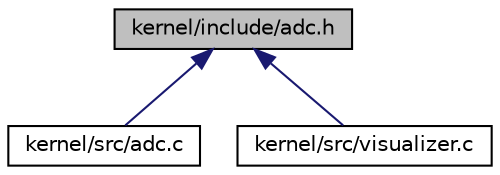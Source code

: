 digraph "kernel/include/adc.h"
{
 // LATEX_PDF_SIZE
  edge [fontname="Helvetica",fontsize="10",labelfontname="Helvetica",labelfontsize="10"];
  node [fontname="Helvetica",fontsize="10",shape=record];
  Node1 [label="kernel/include/adc.h",height=0.2,width=0.4,color="black", fillcolor="grey75", style="filled", fontcolor="black",tooltip="prototypes for ADC driver"];
  Node1 -> Node2 [dir="back",color="midnightblue",fontsize="10",style="solid",fontname="Helvetica"];
  Node2 [label="kernel/src/adc.c",height=0.2,width=0.4,color="black", fillcolor="white", style="filled",URL="$adc_8c.html",tooltip="ADC driver implementation."];
  Node1 -> Node3 [dir="back",color="midnightblue",fontsize="10",style="solid",fontname="Helvetica"];
  Node3 [label="kernel/src/visualizer.c",height=0.2,width=0.4,color="black", fillcolor="white", style="filled",URL="$visualizer_8c.html",tooltip="implementation of color visualizer"];
}
